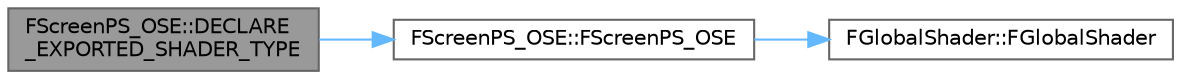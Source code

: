 digraph "FScreenPS_OSE::DECLARE_EXPORTED_SHADER_TYPE"
{
 // INTERACTIVE_SVG=YES
 // LATEX_PDF_SIZE
  bgcolor="transparent";
  edge [fontname=Helvetica,fontsize=10,labelfontname=Helvetica,labelfontsize=10];
  node [fontname=Helvetica,fontsize=10,shape=box,height=0.2,width=0.4];
  rankdir="LR";
  Node1 [id="Node000001",label="FScreenPS_OSE::DECLARE\l_EXPORTED_SHADER_TYPE",height=0.2,width=0.4,color="gray40", fillcolor="grey60", style="filled", fontcolor="black",tooltip=" "];
  Node1 -> Node2 [id="edge1_Node000001_Node000002",color="steelblue1",style="solid",tooltip=" "];
  Node2 [id="Node000002",label="FScreenPS_OSE::FScreenPS_OSE",height=0.2,width=0.4,color="grey40", fillcolor="white", style="filled",URL="$dd/dc7/classFScreenPS__OSE.html#ae1e5e931659cb16535de74c5281b9059",tooltip=" "];
  Node2 -> Node3 [id="edge2_Node000002_Node000003",color="steelblue1",style="solid",tooltip=" "];
  Node3 [id="Node000003",label="FGlobalShader::FGlobalShader",height=0.2,width=0.4,color="grey40", fillcolor="white", style="filled",URL="$d6/dce/classFGlobalShader.html#acd4e07ac7a782a4d79852c04b5c0d1a9",tooltip=" "];
}
